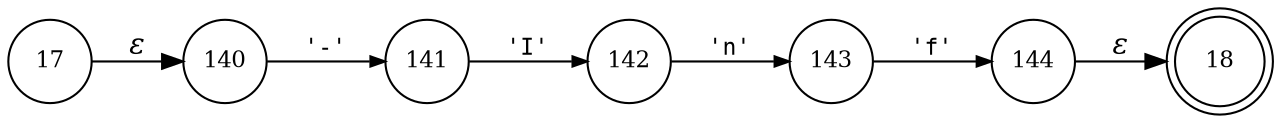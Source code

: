 digraph ATN {
rankdir=LR;
s18[fontsize=11, label="18", shape=doublecircle, fixedsize=true, width=.6];
s144[fontsize=11,label="144", shape=circle, fixedsize=true, width=.55, peripheries=1];
s17[fontsize=11,label="17", shape=circle, fixedsize=true, width=.55, peripheries=1];
s140[fontsize=11,label="140", shape=circle, fixedsize=true, width=.55, peripheries=1];
s141[fontsize=11,label="141", shape=circle, fixedsize=true, width=.55, peripheries=1];
s142[fontsize=11,label="142", shape=circle, fixedsize=true, width=.55, peripheries=1];
s143[fontsize=11,label="143", shape=circle, fixedsize=true, width=.55, peripheries=1];
s17 -> s140 [fontname="Times-Italic", label="&epsilon;"];
s140 -> s141 [fontsize=11, fontname="Courier", arrowsize=.7, label = "'-'", arrowhead = normal];
s141 -> s142 [fontsize=11, fontname="Courier", arrowsize=.7, label = "'I'", arrowhead = normal];
s142 -> s143 [fontsize=11, fontname="Courier", arrowsize=.7, label = "'n'", arrowhead = normal];
s143 -> s144 [fontsize=11, fontname="Courier", arrowsize=.7, label = "'f'", arrowhead = normal];
s144 -> s18 [fontname="Times-Italic", label="&epsilon;"];
}